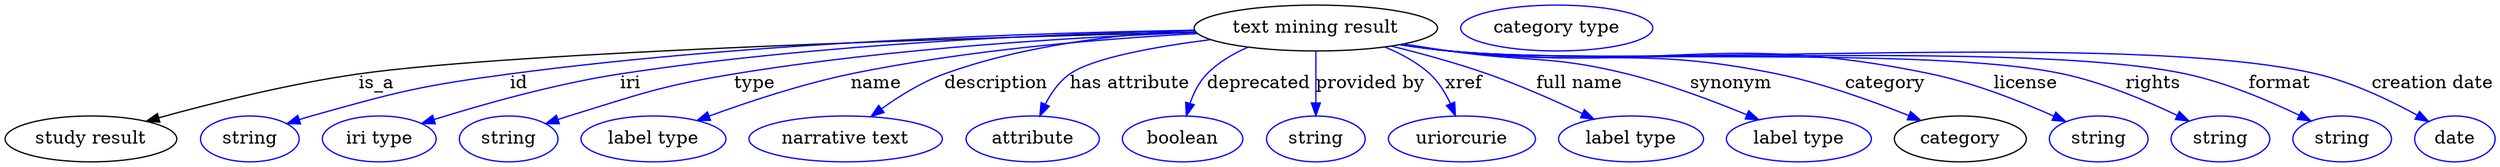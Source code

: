 digraph {
	graph [bb="0,0,1940.1,123"];
	node [label="\N"];
	"text mining result"	[height=0.5,
		label="text mining result",
		pos="1020.9,105",
		width=2.6359];
	"study result"	[height=0.5,
		pos="66.944,18",
		width=1.8596];
	"text mining result" -> "study result"	[label=is_a,
		lp="288.94,61.5",
		pos="e,109.91,31.849 927.49,101.82 756.18,97.458 398.17,86.541 274.94,69 221.33,61.368 161.31,46.21 119.58,34.574"];
	id	[color=blue,
		height=0.5,
		label=string,
		pos="189.94,18",
		width=1.0652];
	"text mining result" -> id	[color=blue,
		label=id,
		lp="399.94,61.5",
		pos="e,218.94,29.954 926.36,103.26 803.08,101.26 581.01,94.108 392.94,69 323.13,59.679 305.73,55.131 237.94,36 234.84,35.124 231.64,34.151 \
228.45,33.129",
		style=solid];
	iri	[color=blue,
		height=0.5,
		label="iri type",
		pos="290.94,18",
		width=1.2277];
	"text mining result" -> iri	[color=blue,
		label=iri,
		lp="486.94,61.5",
		pos="e,324.11,30.135 926.4,102.95 817.81,100.58 634.57,92.995 478.94,69 428.23,61.181 371.5,45.033 333.75,33.196",
		style=solid];
	type	[color=blue,
		height=0.5,
		label=string,
		pos="391.94,18",
		width=1.0652];
	"text mining result" -> type	[color=blue,
		label=type,
		lp="583.94,61.5",
		pos="e,420.88,29.962 927.55,101.51 835.55,97.944 691.3,89.385 567.94,69 509.56,59.351 495.5,53.418 438.94,36 436.18,35.15 433.35,34.234 \
430.5,33.283",
		style=solid];
	name	[color=blue,
		height=0.5,
		label="label type",
		pos="504.94,18",
		width=1.5707];
	"text mining result" -> name	[color=blue,
		label=name,
		lp="678.94,61.5",
		pos="e,538.92,32.4 928.62,100.61 854.97,96.583 749.5,87.845 658.94,69 620.83,61.068 578.87,47.082 548.4,35.916",
		style=solid];
	description	[color=blue,
		height=0.5,
		label="narrative text",
		pos="654.94,18",
		width=2.0943];
	"text mining result" -> description	[color=blue,
		label=description,
		lp="771.44,61.5",
		pos="e,674.52,35.569 926.32,103.49 868.37,100.54 793.56,91.93 730.94,69 713.63,62.659 696.3,51.7 682.57,41.656",
		style=solid];
	"has attribute"	[color=blue,
		height=0.5,
		label=attribute,
		pos="799.94,18",
		width=1.4443];
	"text mining result" -> "has attribute"	[color=blue,
		label="has attribute",
		lp="875.94,61.5",
		pos="e,805.53,36 938.76,95.92 895.06,90.29 846.75,81.52 828.94,69 820.62,63.151 814.35,54.097 809.8,45.293",
		style=solid];
	deprecated	[color=blue,
		height=0.5,
		label=boolean,
		pos="916.94,18",
		width=1.2999];
	"text mining result" -> deprecated	[color=blue,
		label=deprecated,
		lp="976.44,61.5",
		pos="e,919.86,36.167 967.84,89.902 956.2,84.829 944.74,78.036 935.94,69 929.78,62.659 925.57,54.114 922.71,45.882",
		style=solid];
	"provided by"	[color=blue,
		height=0.5,
		label=string,
		pos="1019.9,18",
		width=1.0652];
	"text mining result" -> "provided by"	[color=blue,
		label="provided by",
		lp="1063.4,61.5",
		pos="e,1020.1,36.175 1020.7,86.799 1020.6,75.163 1020.4,59.548 1020.3,46.237",
		style=solid];
	xref	[color=blue,
		height=0.5,
		label=uriorcurie,
		pos="1133.9,18",
		width=1.5887];
	"text mining result" -> xref	[color=blue,
		label=xref,
		lp="1135.4,61.5",
		pos="e,1129.2,36.258 1075,90.132 1087.6,85.023 1100.1,78.157 1109.9,69 1116.7,62.686 1121.8,54.045 1125.5,45.723",
		style=solid];
	"full name"	[color=blue,
		height=0.5,
		label="label type",
		pos="1265.9,18",
		width=1.5707];
	"text mining result" -> "full name"	[color=blue,
		label="full name",
		lp="1225.4,61.5",
		pos="e,1237,33.488 1079.5,90.774 1102.9,84.923 1130,77.447 1153.9,69 1179.1,60.128 1206.5,47.945 1227.9,37.827",
		style=solid];
	synonym	[color=blue,
		height=0.5,
		label="label type",
		pos="1396.9,18",
		width=1.5707];
	"text mining result" -> synonym	[color=blue,
		label=synonym,
		lp="1343.9,61.5",
		pos="e,1365.6,33.001 1089.4,92.483 1101.3,90.585 1113.4,88.689 1124.9,87 1186.1,78.01 1202.9,83.908 1262.9,69 1295.1,61.005 1330.2,47.738 \
1356.4,36.878",
		style=solid];
	category	[height=0.5,
		pos="1522.9,18",
		width=1.4263];
	"text mining result" -> category	[color=blue,
		label=category,
		lp="1464.4,61.5",
		pos="e,1492.1,32.476 1087.7,92.165 1100,90.236 1112.9,88.411 1124.9,87 1237.8,73.822 1268.7,91.952 1379.9,69 1415.5,61.657 1454.4,47.67 \
1482.6,36.352",
		style=solid];
	license	[color=blue,
		height=0.5,
		label=string,
		pos="1630.9,18",
		width=1.0652];
	"text mining result" -> license	[color=blue,
		label=license,
		lp="1573.9,61.5",
		pos="e,1605.1,31.681 1087.1,92.028 1099.6,90.088 1112.7,88.294 1124.9,87 1290.9,69.513 1336.6,103.18 1499.9,69 1533.5,61.97 1569.9,47.518 \
1595.7,35.951",
		style=solid];
	rights	[color=blue,
		height=0.5,
		label=string,
		pos="1725.9,18",
		width=1.0652];
	"text mining result" -> rights	[color=blue,
		label=rights,
		lp="1673.4,61.5",
		pos="e,1701.3,32.005 1086.8,91.967 1099.4,90.021 1112.6,88.24 1124.9,87 1230.7,76.406 1499,91.353 1602.9,69 1634.4,62.239 1668.1,48.002 \
1692.2,36.443",
		style=solid];
	format	[color=blue,
		height=0.5,
		label=string,
		pos="1820.9,18",
		width=1.0652];
	"text mining result" -> format	[color=blue,
		label=format,
		lp="1772.4,61.5",
		pos="e,1796.5,32.055 1086.5,91.947 1099.2,89.989 1112.5,88.21 1124.9,87 1252,74.68 1574.1,95.622 1698.9,69 1730.2,62.339 1763.6,48.093 \
1787.5,36.505",
		style=solid];
	"creation date"	[color=blue,
		height=0.5,
		label=date,
		pos="1908.9,18",
		width=0.86659];
	"text mining result" -> "creation date"	[color=blue,
		label="creation date",
		lp="1891.4,61.5",
		pos="e,1888.4,31.639 1086.5,91.9 1099.2,89.946 1112.5,88.18 1124.9,87 1274.6,72.846 1654.6,103.27 1800.9,69 1829,62.432 1858.5,48.195 \
1879.6,36.587",
		style=solid];
	"named thing_category"	[color=blue,
		height=0.5,
		label="category type",
		pos="1208.9,105",
		width=2.0762];
}
